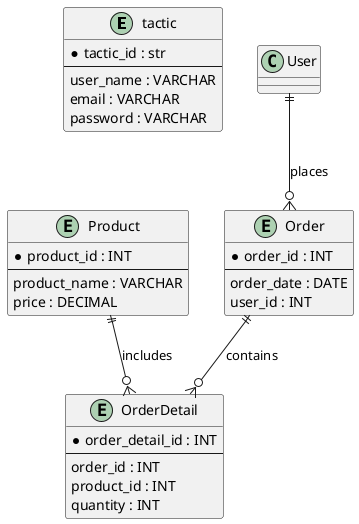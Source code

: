 @startuml

entity tactic {
  * tactic_id : str
  ---
  user_name : VARCHAR
  email : VARCHAR
  password : VARCHAR
}

entity Order {
  * order_id : INT
  ---
  order_date : DATE
  user_id : INT
}

entity Product {
  * product_id : INT
  ---
  product_name : VARCHAR
  price : DECIMAL
}

entity OrderDetail {
  * order_detail_id : INT
  ---
  order_id : INT
  product_id : INT
  quantity : INT
}

User ||--o{ Order : places
Order ||--o{ OrderDetail : contains
Product ||--o{ OrderDetail : includes

@enduml
